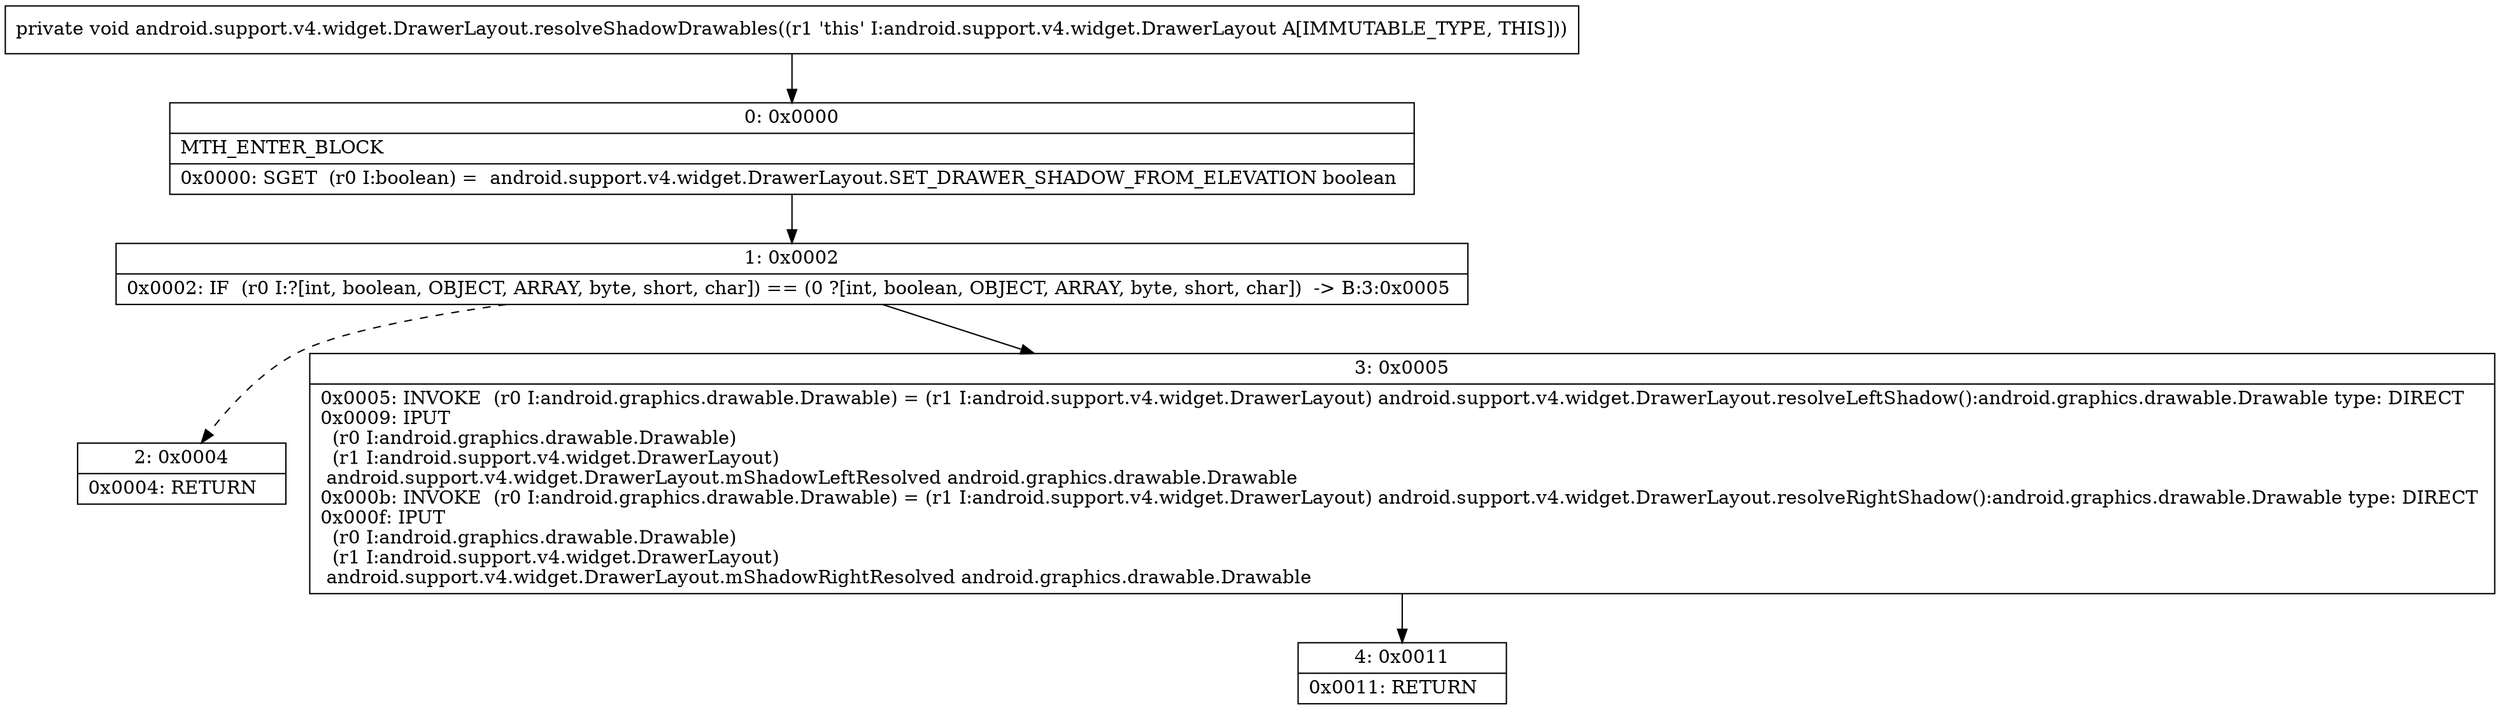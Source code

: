 digraph "CFG forandroid.support.v4.widget.DrawerLayout.resolveShadowDrawables()V" {
Node_0 [shape=record,label="{0\:\ 0x0000|MTH_ENTER_BLOCK\l|0x0000: SGET  (r0 I:boolean) =  android.support.v4.widget.DrawerLayout.SET_DRAWER_SHADOW_FROM_ELEVATION boolean \l}"];
Node_1 [shape=record,label="{1\:\ 0x0002|0x0002: IF  (r0 I:?[int, boolean, OBJECT, ARRAY, byte, short, char]) == (0 ?[int, boolean, OBJECT, ARRAY, byte, short, char])  \-\> B:3:0x0005 \l}"];
Node_2 [shape=record,label="{2\:\ 0x0004|0x0004: RETURN   \l}"];
Node_3 [shape=record,label="{3\:\ 0x0005|0x0005: INVOKE  (r0 I:android.graphics.drawable.Drawable) = (r1 I:android.support.v4.widget.DrawerLayout) android.support.v4.widget.DrawerLayout.resolveLeftShadow():android.graphics.drawable.Drawable type: DIRECT \l0x0009: IPUT  \l  (r0 I:android.graphics.drawable.Drawable)\l  (r1 I:android.support.v4.widget.DrawerLayout)\l android.support.v4.widget.DrawerLayout.mShadowLeftResolved android.graphics.drawable.Drawable \l0x000b: INVOKE  (r0 I:android.graphics.drawable.Drawable) = (r1 I:android.support.v4.widget.DrawerLayout) android.support.v4.widget.DrawerLayout.resolveRightShadow():android.graphics.drawable.Drawable type: DIRECT \l0x000f: IPUT  \l  (r0 I:android.graphics.drawable.Drawable)\l  (r1 I:android.support.v4.widget.DrawerLayout)\l android.support.v4.widget.DrawerLayout.mShadowRightResolved android.graphics.drawable.Drawable \l}"];
Node_4 [shape=record,label="{4\:\ 0x0011|0x0011: RETURN   \l}"];
MethodNode[shape=record,label="{private void android.support.v4.widget.DrawerLayout.resolveShadowDrawables((r1 'this' I:android.support.v4.widget.DrawerLayout A[IMMUTABLE_TYPE, THIS])) }"];
MethodNode -> Node_0;
Node_0 -> Node_1;
Node_1 -> Node_2[style=dashed];
Node_1 -> Node_3;
Node_3 -> Node_4;
}


